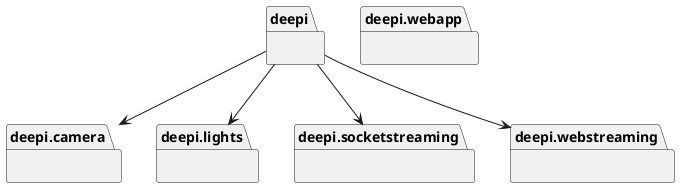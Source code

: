 @startuml packages_deepi
set namespaceSeparator none
package "deepi" as deepi {
}
package "deepi.camera" as deepi.camera {
}
package "deepi.lights" as deepi.lights {
}
package "deepi.socketstreaming" as deepi.socketstreaming {
}
package "deepi.webapp" as deepi.webapp {
}
package "deepi.webstreaming" as deepi.webstreaming {
}
deepi --> deepi.camera
deepi --> deepi.lights
deepi --> deepi.socketstreaming
deepi --> deepi.webstreaming
@enduml
